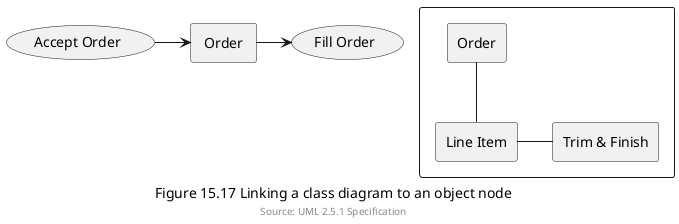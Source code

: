 @startuml

skinparam componentStyle rectangle

(Accept Order)->[ Order ]
[ Order ]->(Fill Order)

component  {

[Order]--[Line Item]
[Line Item]-[Trim & Finish]

}

caption Figure 15.17 Linking a class diagram to an object node
footer Source: UML 2.5.1 Specification
@enduml
